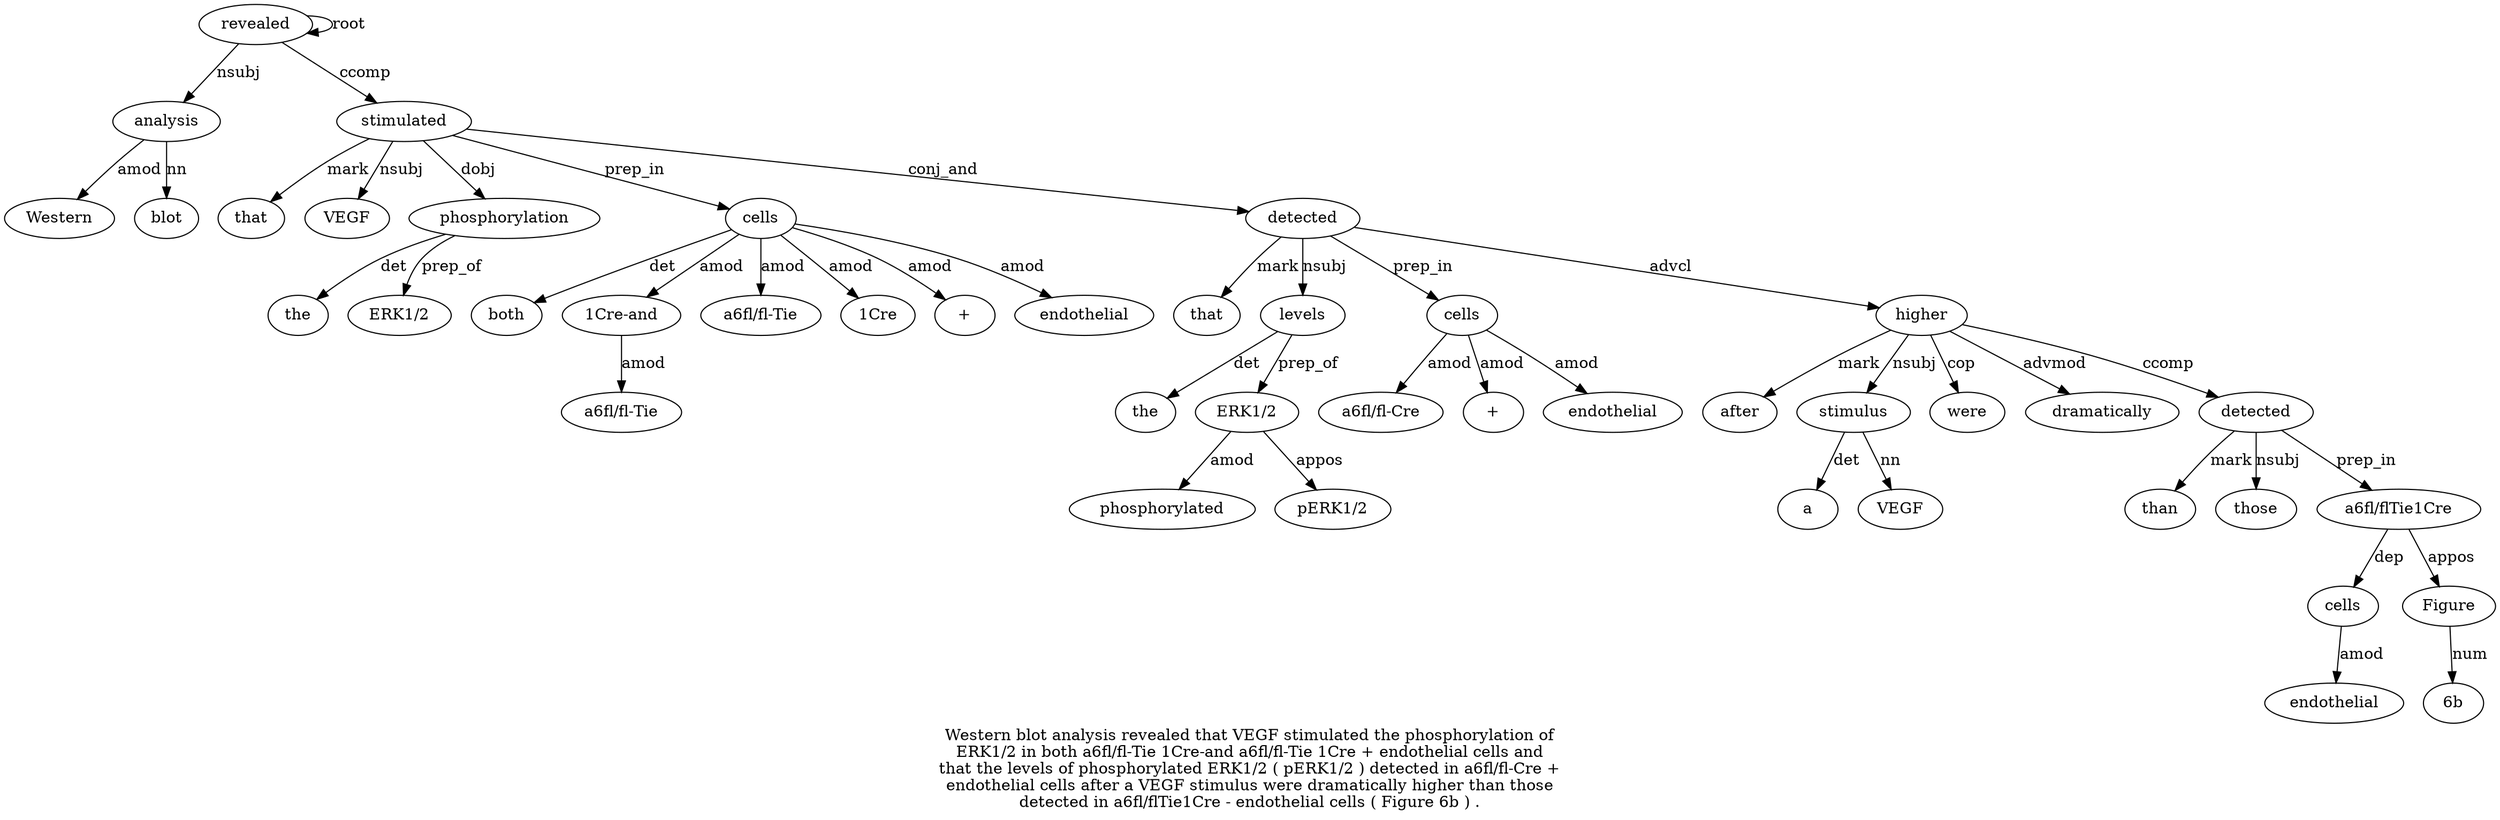 digraph "Western blot analysis revealed that VEGF stimulated the phosphorylation of ERK1/2 in both a6fl/fl-Tie 1Cre-and a6fl/fl-Tie 1Cre + endothelial cells and that the levels of phosphorylated ERK1/2 ( pERK1/2 ) detected in a6fl/fl-Cre + endothelial cells after a VEGF stimulus were dramatically higher than those detected in a6fl/flTie1Cre - endothelial cells ( Figure 6b ) ." {
label="Western blot analysis revealed that VEGF stimulated the phosphorylation of
ERK1/2 in both a6fl/fl-Tie 1Cre-and a6fl/fl-Tie 1Cre + endothelial cells and
that the levels of phosphorylated ERK1/2 ( pERK1/2 ) detected in a6fl/fl-Cre +
endothelial cells after a VEGF stimulus were dramatically higher than those
detected in a6fl/flTie1Cre - endothelial cells ( Figure 6b ) .";
analysis3 [style=filled, fillcolor=white, label=analysis];
Western1 [style=filled, fillcolor=white, label=Western];
analysis3 -> Western1  [label=amod];
blot2 [style=filled, fillcolor=white, label=blot];
analysis3 -> blot2  [label=nn];
revealed4 [style=filled, fillcolor=white, label=revealed];
revealed4 -> analysis3  [label=nsubj];
revealed4 -> revealed4  [label=root];
stimulated7 [style=filled, fillcolor=white, label=stimulated];
that5 [style=filled, fillcolor=white, label=that];
stimulated7 -> that5  [label=mark];
VEGF6 [style=filled, fillcolor=white, label=VEGF];
stimulated7 -> VEGF6  [label=nsubj];
revealed4 -> stimulated7  [label=ccomp];
phosphorylation9 [style=filled, fillcolor=white, label=phosphorylation];
the8 [style=filled, fillcolor=white, label=the];
phosphorylation9 -> the8  [label=det];
stimulated7 -> phosphorylation9  [label=dobj];
"ERK1/2" [style=filled, fillcolor=white, label="ERK1/2"];
phosphorylation9 -> "ERK1/2"  [label=prep_of];
cells20 [style=filled, fillcolor=white, label=cells];
both13 [style=filled, fillcolor=white, label=both];
cells20 -> both13  [label=det];
"1Cre-and5" [style=filled, fillcolor=white, label="1Cre-and"];
"a6fl/fl-Tie14" [style=filled, fillcolor=white, label="a6fl/fl-Tie"];
"1Cre-and5" -> "a6fl/fl-Tie14"  [label=amod];
cells20 -> "1Cre-and5"  [label=amod];
"a6fl/fl-Tie1" [style=filled, fillcolor=white, label="a6fl/fl-Tie"];
cells20 -> "a6fl/fl-Tie1"  [label=amod];
"1Cre17" [style=filled, fillcolor=white, label="1Cre"];
cells20 -> "1Cre17"  [label=amod];
"+18" [style=filled, fillcolor=white, label="+"];
cells20 -> "+18"  [label=amod];
endothelial19 [style=filled, fillcolor=white, label=endothelial];
cells20 -> endothelial19  [label=amod];
stimulated7 -> cells20  [label=prep_in];
detected31 [style=filled, fillcolor=white, label=detected];
that22 [style=filled, fillcolor=white, label=that];
detected31 -> that22  [label=mark];
levels24 [style=filled, fillcolor=white, label=levels];
the23 [style=filled, fillcolor=white, label=the];
levels24 -> the23  [label=det];
detected31 -> levels24  [label=nsubj];
"ERK1/227" [style=filled, fillcolor=white, label="ERK1/2"];
phosphorylated26 [style=filled, fillcolor=white, label=phosphorylated];
"ERK1/227" -> phosphorylated26  [label=amod];
levels24 -> "ERK1/227"  [label=prep_of];
"pERK1/229" [style=filled, fillcolor=white, label="pERK1/2"];
"ERK1/227" -> "pERK1/229"  [label=appos];
stimulated7 -> detected31  [label=conj_and];
cells36 [style=filled, fillcolor=white, label=cells];
"a6fl/fl-Cre33" [style=filled, fillcolor=white, label="a6fl/fl-Cre"];
cells36 -> "a6fl/fl-Cre33"  [label=amod];
"+34" [style=filled, fillcolor=white, label="+"];
cells36 -> "+34"  [label=amod];
endothelial35 [style=filled, fillcolor=white, label=endothelial];
cells36 -> endothelial35  [label=amod];
detected31 -> cells36  [label=prep_in];
higher43 [style=filled, fillcolor=white, label=higher];
after37 [style=filled, fillcolor=white, label=after];
higher43 -> after37  [label=mark];
stimulus40 [style=filled, fillcolor=white, label=stimulus];
a38 [style=filled, fillcolor=white, label=a];
stimulus40 -> a38  [label=det];
VEGF39 [style=filled, fillcolor=white, label=VEGF];
stimulus40 -> VEGF39  [label=nn];
higher43 -> stimulus40  [label=nsubj];
were41 [style=filled, fillcolor=white, label=were];
higher43 -> were41  [label=cop];
dramatically42 [style=filled, fillcolor=white, label=dramatically];
higher43 -> dramatically42  [label=advmod];
detected31 -> higher43  [label=advcl];
detected46 [style=filled, fillcolor=white, label=detected];
than44 [style=filled, fillcolor=white, label=than];
detected46 -> than44  [label=mark];
those45 [style=filled, fillcolor=white, label=those];
detected46 -> those45  [label=nsubj];
higher43 -> detected46  [label=ccomp];
"a6fl/flTie1Cre48" [style=filled, fillcolor=white, label="a6fl/flTie1Cre"];
detected46 -> "a6fl/flTie1Cre48"  [label=prep_in];
cells51 [style=filled, fillcolor=white, label=cells];
endothelial50 [style=filled, fillcolor=white, label=endothelial];
cells51 -> endothelial50  [label=amod];
"a6fl/flTie1Cre48" -> cells51  [label=dep];
Figure53 [style=filled, fillcolor=white, label=Figure];
"a6fl/flTie1Cre48" -> Figure53  [label=appos];
"6b54" [style=filled, fillcolor=white, label="6b"];
Figure53 -> "6b54"  [label=num];
}
